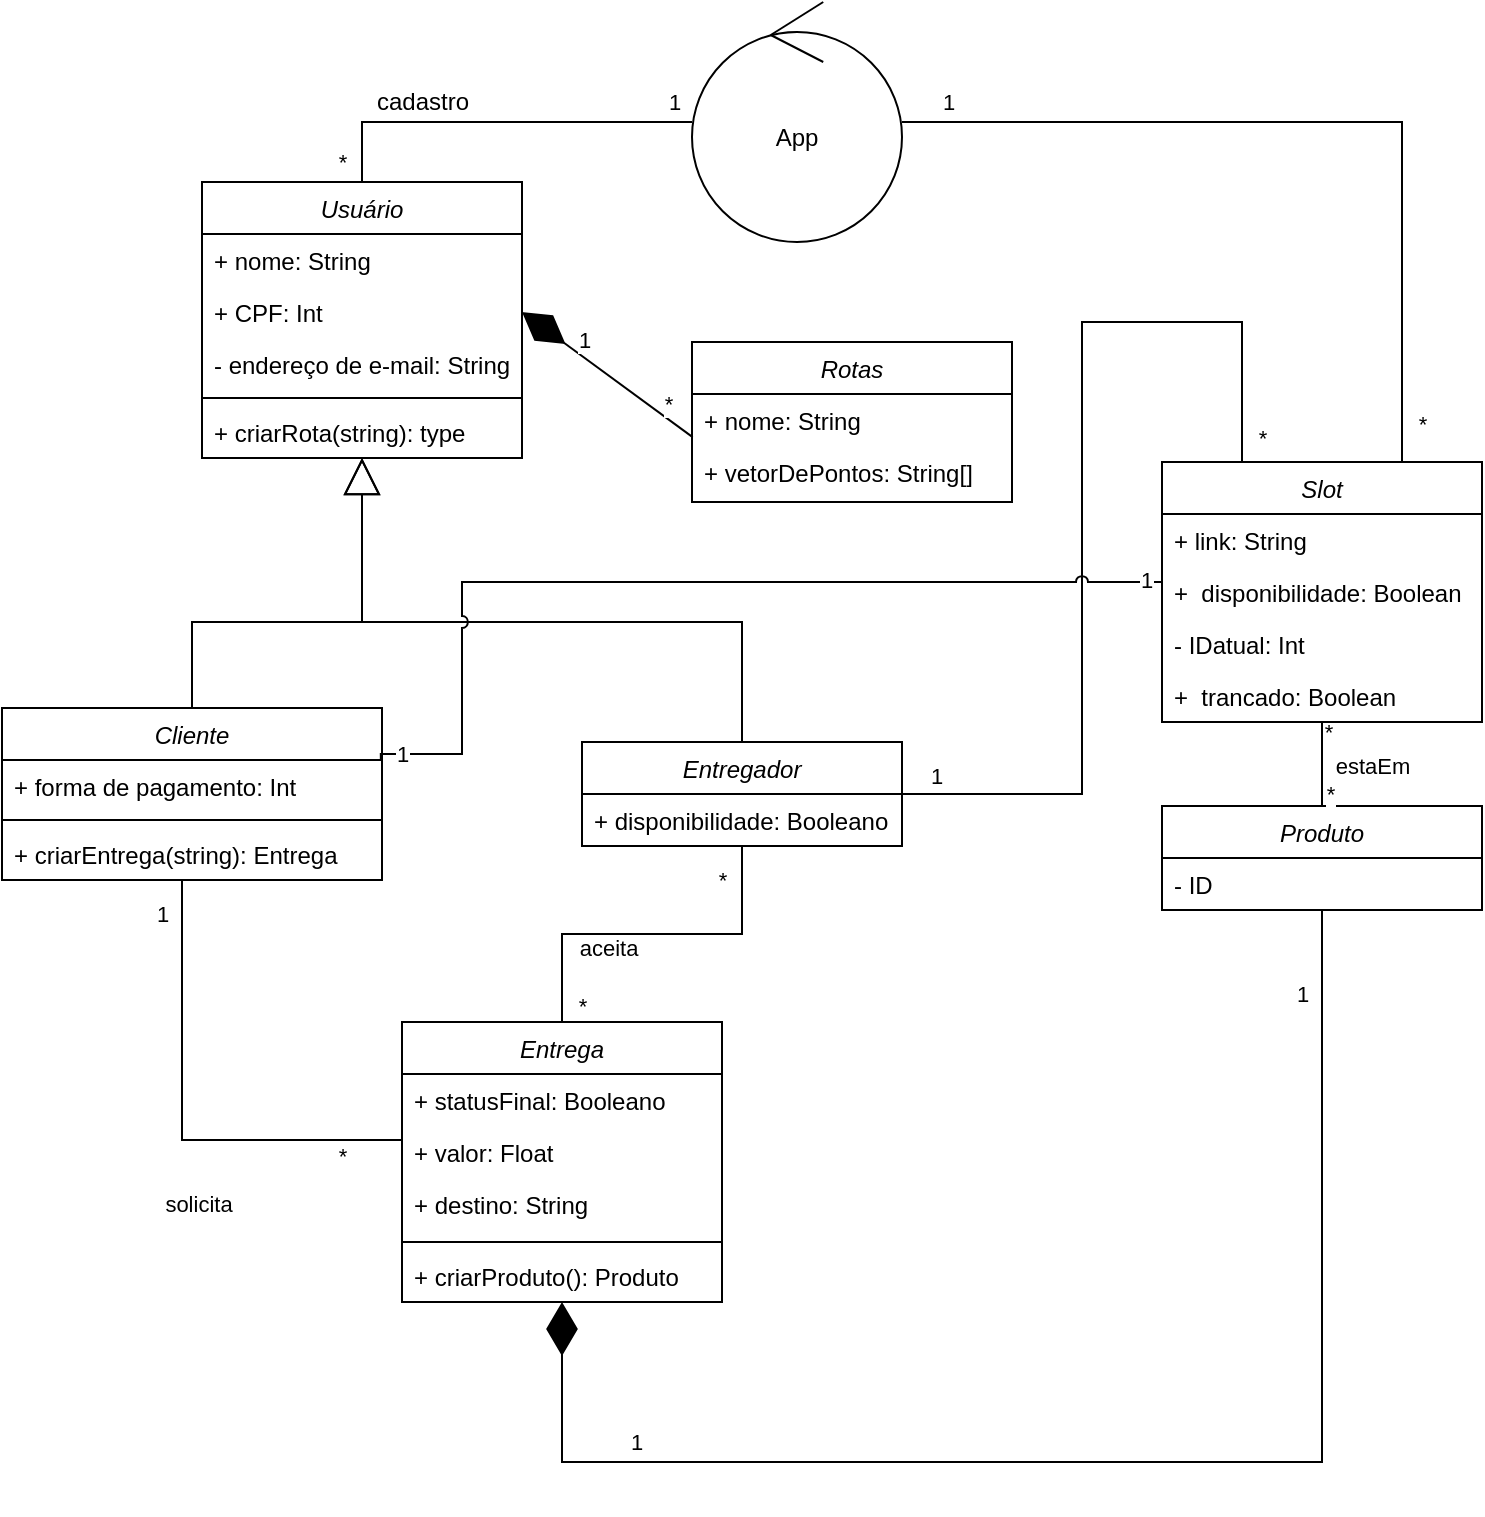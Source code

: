 <mxfile version="19.0.0" type="github">
  <diagram id="C5RBs43oDa-KdzZeNtuy" name="Page-1">
    <mxGraphModel dx="865" dy="476" grid="1" gridSize="10" guides="1" tooltips="1" connect="1" arrows="1" fold="1" page="1" pageScale="1" pageWidth="827" pageHeight="1169" background="#ffffff" math="0" shadow="0">
      <root>
        <mxCell id="WIyWlLk6GJQsqaUBKTNV-0" />
        <mxCell id="WIyWlLk6GJQsqaUBKTNV-1" parent="WIyWlLk6GJQsqaUBKTNV-0" />
        <mxCell id="cN6UIeegfLtIzl7-wpxI-7" value="Usuário" style="swimlane;fontStyle=2;align=center;verticalAlign=top;childLayout=stackLayout;horizontal=1;startSize=26;horizontalStack=0;resizeParent=1;resizeLast=0;collapsible=1;marginBottom=0;rounded=0;shadow=0;strokeWidth=1;" parent="WIyWlLk6GJQsqaUBKTNV-1" vertex="1">
          <mxGeometry x="100" y="150" width="160" height="138" as="geometry">
            <mxRectangle x="230" y="140" width="160" height="26" as="alternateBounds" />
          </mxGeometry>
        </mxCell>
        <mxCell id="cN6UIeegfLtIzl7-wpxI-8" value="+ nome: String" style="text;align=left;verticalAlign=top;spacingLeft=4;spacingRight=4;overflow=hidden;rotatable=0;points=[[0,0.5],[1,0.5]];portConstraint=eastwest;" parent="cN6UIeegfLtIzl7-wpxI-7" vertex="1">
          <mxGeometry y="26" width="160" height="26" as="geometry" />
        </mxCell>
        <mxCell id="cN6UIeegfLtIzl7-wpxI-9" value="+ CPF: Int" style="text;align=left;verticalAlign=top;spacingLeft=4;spacingRight=4;overflow=hidden;rotatable=0;points=[[0,0.5],[1,0.5]];portConstraint=eastwest;rounded=0;shadow=0;html=0;" parent="cN6UIeegfLtIzl7-wpxI-7" vertex="1">
          <mxGeometry y="52" width="160" height="26" as="geometry" />
        </mxCell>
        <mxCell id="cN6UIeegfLtIzl7-wpxI-29" value="- endereço de e-mail: String" style="text;align=left;verticalAlign=top;spacingLeft=4;spacingRight=4;overflow=hidden;rotatable=0;points=[[0,0.5],[1,0.5]];portConstraint=eastwest;rounded=0;shadow=0;html=0;" parent="cN6UIeegfLtIzl7-wpxI-7" vertex="1">
          <mxGeometry y="78" width="160" height="26" as="geometry" />
        </mxCell>
        <mxCell id="9I4tvQFflYeEZZeIHHPp-5" value="" style="line;strokeWidth=1;fillColor=none;align=left;verticalAlign=middle;spacingTop=-1;spacingLeft=3;spacingRight=3;rotatable=0;labelPosition=right;points=[];portConstraint=eastwest;" parent="cN6UIeegfLtIzl7-wpxI-7" vertex="1">
          <mxGeometry y="104" width="160" height="8" as="geometry" />
        </mxCell>
        <mxCell id="9I4tvQFflYeEZZeIHHPp-6" value="+ criarRota(string): type" style="text;strokeColor=none;fillColor=none;align=left;verticalAlign=top;spacingLeft=4;spacingRight=4;overflow=hidden;rotatable=0;points=[[0,0.5],[1,0.5]];portConstraint=eastwest;" parent="cN6UIeegfLtIzl7-wpxI-7" vertex="1">
          <mxGeometry y="112" width="160" height="26" as="geometry" />
        </mxCell>
        <mxCell id="cN6UIeegfLtIzl7-wpxI-66" style="edgeStyle=orthogonalEdgeStyle;rounded=0;orthogonalLoop=1;jettySize=auto;html=1;entryX=0;entryY=0.5;entryDx=0;entryDy=0;startArrow=none;startFill=0;endArrow=none;endFill=0;" parent="WIyWlLk6GJQsqaUBKTNV-1" source="cN6UIeegfLtIzl7-wpxI-14" target="cN6UIeegfLtIzl7-wpxI-47" edge="1">
          <mxGeometry relative="1" as="geometry">
            <Array as="points">
              <mxPoint x="90" y="629" />
            </Array>
          </mxGeometry>
        </mxCell>
        <mxCell id="cN6UIeegfLtIzl7-wpxI-68" value="1" style="edgeLabel;html=1;align=center;verticalAlign=middle;resizable=0;points=[];" parent="cN6UIeegfLtIzl7-wpxI-66" vertex="1" connectable="0">
          <mxGeometry x="-0.861" y="1" relative="1" as="geometry">
            <mxPoint x="-11" y="-1" as="offset" />
          </mxGeometry>
        </mxCell>
        <mxCell id="cN6UIeegfLtIzl7-wpxI-69" value="*" style="edgeLabel;html=1;align=center;verticalAlign=middle;resizable=0;points=[];" parent="cN6UIeegfLtIzl7-wpxI-66" vertex="1" connectable="0">
          <mxGeometry x="0.894" y="2" relative="1" as="geometry">
            <mxPoint x="-28" y="14" as="offset" />
          </mxGeometry>
        </mxCell>
        <mxCell id="cN6UIeegfLtIzl7-wpxI-70" value="solicita" style="edgeLabel;html=1;align=center;verticalAlign=middle;resizable=0;points=[];" parent="cN6UIeegfLtIzl7-wpxI-66" vertex="1" connectable="0">
          <mxGeometry x="-0.901" y="-1" relative="1" as="geometry">
            <mxPoint x="9" y="149" as="offset" />
          </mxGeometry>
        </mxCell>
        <mxCell id="cN6UIeegfLtIzl7-wpxI-14" value="Cliente" style="swimlane;fontStyle=2;align=center;verticalAlign=top;childLayout=stackLayout;horizontal=1;startSize=26;horizontalStack=0;resizeParent=1;resizeLast=0;collapsible=1;marginBottom=0;rounded=0;shadow=0;strokeWidth=1;" parent="WIyWlLk6GJQsqaUBKTNV-1" vertex="1">
          <mxGeometry y="413" width="190" height="86" as="geometry">
            <mxRectangle x="230" y="140" width="160" height="26" as="alternateBounds" />
          </mxGeometry>
        </mxCell>
        <mxCell id="cN6UIeegfLtIzl7-wpxI-16" value="+ forma de pagamento: Int" style="text;align=left;verticalAlign=top;spacingLeft=4;spacingRight=4;overflow=hidden;rotatable=0;points=[[0,0.5],[1,0.5]];portConstraint=eastwest;rounded=0;shadow=0;html=0;" parent="cN6UIeegfLtIzl7-wpxI-14" vertex="1">
          <mxGeometry y="26" width="190" height="26" as="geometry" />
        </mxCell>
        <mxCell id="9I4tvQFflYeEZZeIHHPp-10" value="" style="line;strokeWidth=1;fillColor=none;align=left;verticalAlign=middle;spacingTop=-1;spacingLeft=3;spacingRight=3;rotatable=0;labelPosition=right;points=[];portConstraint=eastwest;" parent="cN6UIeegfLtIzl7-wpxI-14" vertex="1">
          <mxGeometry y="52" width="190" height="8" as="geometry" />
        </mxCell>
        <mxCell id="9I4tvQFflYeEZZeIHHPp-11" value="+ criarEntrega(string): Entrega" style="text;strokeColor=none;fillColor=none;align=left;verticalAlign=top;spacingLeft=4;spacingRight=4;overflow=hidden;rotatable=0;points=[[0,0.5],[1,0.5]];portConstraint=eastwest;" parent="cN6UIeegfLtIzl7-wpxI-14" vertex="1">
          <mxGeometry y="60" width="190" height="26" as="geometry" />
        </mxCell>
        <mxCell id="cN6UIeegfLtIzl7-wpxI-67" style="edgeStyle=orthogonalEdgeStyle;rounded=0;orthogonalLoop=1;jettySize=auto;html=1;startArrow=none;startFill=0;endArrow=none;endFill=0;" parent="WIyWlLk6GJQsqaUBKTNV-1" source="cN6UIeegfLtIzl7-wpxI-20" target="cN6UIeegfLtIzl7-wpxI-46" edge="1">
          <mxGeometry relative="1" as="geometry" />
        </mxCell>
        <mxCell id="cN6UIeegfLtIzl7-wpxI-71" value="*" style="edgeLabel;html=1;align=center;verticalAlign=middle;resizable=0;points=[];" parent="cN6UIeegfLtIzl7-wpxI-67" vertex="1" connectable="0">
          <mxGeometry x="0.784" y="3" relative="1" as="geometry">
            <mxPoint x="7" y="11" as="offset" />
          </mxGeometry>
        </mxCell>
        <mxCell id="cN6UIeegfLtIzl7-wpxI-72" value="*" style="edgeLabel;html=1;align=center;verticalAlign=middle;resizable=0;points=[];" parent="cN6UIeegfLtIzl7-wpxI-67" vertex="1" connectable="0">
          <mxGeometry x="-0.81" relative="1" as="geometry">
            <mxPoint x="-10" as="offset" />
          </mxGeometry>
        </mxCell>
        <mxCell id="cN6UIeegfLtIzl7-wpxI-73" value="aceita" style="edgeLabel;html=1;align=center;verticalAlign=middle;resizable=0;points=[];" parent="cN6UIeegfLtIzl7-wpxI-67" vertex="1" connectable="0">
          <mxGeometry x="-0.627" y="2" relative="1" as="geometry">
            <mxPoint x="-69" y="18" as="offset" />
          </mxGeometry>
        </mxCell>
        <mxCell id="cN6UIeegfLtIzl7-wpxI-20" value="Entregador" style="swimlane;fontStyle=2;align=center;verticalAlign=top;childLayout=stackLayout;horizontal=1;startSize=26;horizontalStack=0;resizeParent=1;resizeLast=0;collapsible=1;marginBottom=0;rounded=0;shadow=0;strokeWidth=1;" parent="WIyWlLk6GJQsqaUBKTNV-1" vertex="1">
          <mxGeometry x="290" y="430" width="160" height="52" as="geometry">
            <mxRectangle x="230" y="140" width="160" height="26" as="alternateBounds" />
          </mxGeometry>
        </mxCell>
        <mxCell id="cN6UIeegfLtIzl7-wpxI-21" value="+ disponibilidade: Booleano" style="text;align=left;verticalAlign=top;spacingLeft=4;spacingRight=4;overflow=hidden;rotatable=0;points=[[0,0.5],[1,0.5]];portConstraint=eastwest;" parent="cN6UIeegfLtIzl7-wpxI-20" vertex="1">
          <mxGeometry y="26" width="160" height="26" as="geometry" />
        </mxCell>
        <mxCell id="cN6UIeegfLtIzl7-wpxI-31" value="" style="endArrow=block;endSize=16;endFill=0;html=1;rounded=0;exitX=0.5;exitY=0;exitDx=0;exitDy=0;entryX=0.5;entryY=1;entryDx=0;entryDy=0;" parent="WIyWlLk6GJQsqaUBKTNV-1" source="cN6UIeegfLtIzl7-wpxI-20" target="cN6UIeegfLtIzl7-wpxI-7" edge="1">
          <mxGeometry width="160" relative="1" as="geometry">
            <mxPoint x="410" y="340" as="sourcePoint" />
            <mxPoint x="570" y="340" as="targetPoint" />
            <Array as="points">
              <mxPoint x="370" y="370" />
              <mxPoint x="180" y="370" />
            </Array>
          </mxGeometry>
        </mxCell>
        <mxCell id="cN6UIeegfLtIzl7-wpxI-33" value="" style="endArrow=block;endSize=16;endFill=0;html=1;rounded=0;entryX=0.5;entryY=1;entryDx=0;entryDy=0;exitX=0.5;exitY=0;exitDx=0;exitDy=0;" parent="WIyWlLk6GJQsqaUBKTNV-1" source="cN6UIeegfLtIzl7-wpxI-14" target="cN6UIeegfLtIzl7-wpxI-7" edge="1">
          <mxGeometry width="160" relative="1" as="geometry">
            <mxPoint x="420" y="350" as="sourcePoint" />
            <mxPoint x="580" y="350" as="targetPoint" />
            <Array as="points">
              <mxPoint x="95" y="370" />
              <mxPoint x="180" y="370" />
            </Array>
          </mxGeometry>
        </mxCell>
        <mxCell id="cN6UIeegfLtIzl7-wpxI-34" value="Produto" style="swimlane;fontStyle=2;align=center;verticalAlign=top;childLayout=stackLayout;horizontal=1;startSize=26;horizontalStack=0;resizeParent=1;resizeLast=0;collapsible=1;marginBottom=0;rounded=0;shadow=0;strokeWidth=1;" parent="WIyWlLk6GJQsqaUBKTNV-1" vertex="1">
          <mxGeometry x="580" y="462" width="160" height="52" as="geometry">
            <mxRectangle x="230" y="140" width="160" height="26" as="alternateBounds" />
          </mxGeometry>
        </mxCell>
        <mxCell id="cN6UIeegfLtIzl7-wpxI-35" value="- ID" style="text;align=left;verticalAlign=top;spacingLeft=4;spacingRight=4;overflow=hidden;rotatable=0;points=[[0,0.5],[1,0.5]];portConstraint=eastwest;" parent="cN6UIeegfLtIzl7-wpxI-34" vertex="1">
          <mxGeometry y="26" width="160" height="26" as="geometry" />
        </mxCell>
        <mxCell id="cN6UIeegfLtIzl7-wpxI-43" style="edgeStyle=orthogonalEdgeStyle;rounded=0;orthogonalLoop=1;jettySize=auto;html=1;exitX=0.5;exitY=1;exitDx=0;exitDy=0;entryX=0.5;entryY=0;entryDx=0;entryDy=0;startArrow=none;startFill=0;endArrow=none;endFill=0;" parent="WIyWlLk6GJQsqaUBKTNV-1" source="cN6UIeegfLtIzl7-wpxI-38" target="cN6UIeegfLtIzl7-wpxI-34" edge="1">
          <mxGeometry relative="1" as="geometry" />
        </mxCell>
        <mxCell id="cN6UIeegfLtIzl7-wpxI-91" value="estaEm" style="edgeLabel;html=1;align=center;verticalAlign=middle;resizable=0;points=[];" parent="cN6UIeegfLtIzl7-wpxI-43" vertex="1" connectable="0">
          <mxGeometry x="-0.162" y="-1" relative="1" as="geometry">
            <mxPoint x="26" y="4" as="offset" />
          </mxGeometry>
        </mxCell>
        <mxCell id="cN6UIeegfLtIzl7-wpxI-100" value="*" style="edgeLabel;html=1;align=center;verticalAlign=middle;resizable=0;points=[];" parent="cN6UIeegfLtIzl7-wpxI-43" vertex="1" connectable="0">
          <mxGeometry x="-0.762" y="2" relative="1" as="geometry">
            <mxPoint x="1" as="offset" />
          </mxGeometry>
        </mxCell>
        <mxCell id="cN6UIeegfLtIzl7-wpxI-101" value="*" style="edgeLabel;html=1;align=center;verticalAlign=middle;resizable=0;points=[];" parent="cN6UIeegfLtIzl7-wpxI-43" vertex="1" connectable="0">
          <mxGeometry x="0.714" y="1" relative="1" as="geometry">
            <mxPoint x="3" as="offset" />
          </mxGeometry>
        </mxCell>
        <mxCell id="cN6UIeegfLtIzl7-wpxI-38" value="Slot" style="swimlane;fontStyle=2;align=center;verticalAlign=top;childLayout=stackLayout;horizontal=1;startSize=26;horizontalStack=0;resizeParent=1;resizeLast=0;collapsible=1;marginBottom=0;rounded=0;shadow=0;strokeWidth=1;" parent="WIyWlLk6GJQsqaUBKTNV-1" vertex="1">
          <mxGeometry x="580" y="290" width="160" height="130" as="geometry">
            <mxRectangle x="230" y="140" width="160" height="26" as="alternateBounds" />
          </mxGeometry>
        </mxCell>
        <mxCell id="cN6UIeegfLtIzl7-wpxI-39" value="+ link: String" style="text;align=left;verticalAlign=top;spacingLeft=4;spacingRight=4;overflow=hidden;rotatable=0;points=[[0,0.5],[1,0.5]];portConstraint=eastwest;" parent="cN6UIeegfLtIzl7-wpxI-38" vertex="1">
          <mxGeometry y="26" width="160" height="26" as="geometry" />
        </mxCell>
        <mxCell id="cN6UIeegfLtIzl7-wpxI-40" value="+  disponibilidade: Boolean" style="text;align=left;verticalAlign=top;spacingLeft=4;spacingRight=4;overflow=hidden;rotatable=0;points=[[0,0.5],[1,0.5]];portConstraint=eastwest;rounded=0;shadow=0;html=0;" parent="cN6UIeegfLtIzl7-wpxI-38" vertex="1">
          <mxGeometry y="52" width="160" height="26" as="geometry" />
        </mxCell>
        <mxCell id="cN6UIeegfLtIzl7-wpxI-41" value="- IDatual: Int " style="text;align=left;verticalAlign=top;spacingLeft=4;spacingRight=4;overflow=hidden;rotatable=0;points=[[0,0.5],[1,0.5]];portConstraint=eastwest;rounded=0;shadow=0;html=0;" parent="cN6UIeegfLtIzl7-wpxI-38" vertex="1">
          <mxGeometry y="78" width="160" height="26" as="geometry" />
        </mxCell>
        <mxCell id="oi-3Q74fbiht6G92ogU3-0" value="+  trancado: Boolean" style="text;align=left;verticalAlign=top;spacingLeft=4;spacingRight=4;overflow=hidden;rotatable=0;points=[[0,0.5],[1,0.5]];portConstraint=eastwest;rounded=0;shadow=0;html=0;" vertex="1" parent="cN6UIeegfLtIzl7-wpxI-38">
          <mxGeometry y="104" width="160" height="26" as="geometry" />
        </mxCell>
        <mxCell id="cN6UIeegfLtIzl7-wpxI-59" style="edgeStyle=orthogonalEdgeStyle;rounded=0;orthogonalLoop=1;jettySize=auto;html=1;entryX=0.5;entryY=0;entryDx=0;entryDy=0;startArrow=none;startFill=0;endArrow=none;endFill=0;" parent="WIyWlLk6GJQsqaUBKTNV-1" source="cN6UIeegfLtIzl7-wpxI-42" target="cN6UIeegfLtIzl7-wpxI-7" edge="1">
          <mxGeometry relative="1" as="geometry" />
        </mxCell>
        <mxCell id="cN6UIeegfLtIzl7-wpxI-75" value="*" style="edgeLabel;html=1;align=center;verticalAlign=middle;resizable=0;points=[];" parent="cN6UIeegfLtIzl7-wpxI-59" vertex="1" connectable="0">
          <mxGeometry x="0.893" y="1" relative="1" as="geometry">
            <mxPoint x="-11" as="offset" />
          </mxGeometry>
        </mxCell>
        <mxCell id="cN6UIeegfLtIzl7-wpxI-76" value="1" style="edgeLabel;html=1;align=center;verticalAlign=middle;resizable=0;points=[];" parent="cN6UIeegfLtIzl7-wpxI-59" vertex="1" connectable="0">
          <mxGeometry x="-0.805" y="-1" relative="1" as="geometry">
            <mxPoint x="10" y="-9" as="offset" />
          </mxGeometry>
        </mxCell>
        <mxCell id="cN6UIeegfLtIzl7-wpxI-60" style="edgeStyle=orthogonalEdgeStyle;rounded=0;orthogonalLoop=1;jettySize=auto;html=1;entryX=0.75;entryY=0;entryDx=0;entryDy=0;startArrow=none;startFill=0;endArrow=none;endFill=0;" parent="WIyWlLk6GJQsqaUBKTNV-1" source="cN6UIeegfLtIzl7-wpxI-42" target="cN6UIeegfLtIzl7-wpxI-38" edge="1">
          <mxGeometry relative="1" as="geometry" />
        </mxCell>
        <mxCell id="cN6UIeegfLtIzl7-wpxI-93" value="1" style="edgeLabel;html=1;align=center;verticalAlign=middle;resizable=0;points=[];" parent="cN6UIeegfLtIzl7-wpxI-60" vertex="1" connectable="0">
          <mxGeometry x="-0.893" y="-3" relative="1" as="geometry">
            <mxPoint y="-13" as="offset" />
          </mxGeometry>
        </mxCell>
        <mxCell id="cN6UIeegfLtIzl7-wpxI-94" value="*" style="edgeLabel;html=1;align=center;verticalAlign=middle;resizable=0;points=[];" parent="cN6UIeegfLtIzl7-wpxI-60" vertex="1" connectable="0">
          <mxGeometry x="0.907" relative="1" as="geometry">
            <mxPoint x="10" as="offset" />
          </mxGeometry>
        </mxCell>
        <mxCell id="cN6UIeegfLtIzl7-wpxI-42" value="App" style="ellipse;shape=umlControl;whiteSpace=wrap;html=1;" parent="WIyWlLk6GJQsqaUBKTNV-1" vertex="1">
          <mxGeometry x="345" y="60" width="105" height="120" as="geometry" />
        </mxCell>
        <mxCell id="cN6UIeegfLtIzl7-wpxI-46" value="Entrega" style="swimlane;fontStyle=2;align=center;verticalAlign=top;childLayout=stackLayout;horizontal=1;startSize=26;horizontalStack=0;resizeParent=1;resizeLast=0;collapsible=1;marginBottom=0;rounded=0;shadow=0;strokeWidth=1;" parent="WIyWlLk6GJQsqaUBKTNV-1" vertex="1">
          <mxGeometry x="200" y="570" width="160" height="140" as="geometry">
            <mxRectangle x="230" y="140" width="160" height="26" as="alternateBounds" />
          </mxGeometry>
        </mxCell>
        <mxCell id="cN6UIeegfLtIzl7-wpxI-47" value="+ statusFinal: Booleano" style="text;align=left;verticalAlign=top;spacingLeft=4;spacingRight=4;overflow=hidden;rotatable=0;points=[[0,0.5],[1,0.5]];portConstraint=eastwest;" parent="cN6UIeegfLtIzl7-wpxI-46" vertex="1">
          <mxGeometry y="26" width="160" height="26" as="geometry" />
        </mxCell>
        <mxCell id="cN6UIeegfLtIzl7-wpxI-56" value="+ valor: Float" style="text;align=left;verticalAlign=top;spacingLeft=4;spacingRight=4;overflow=hidden;rotatable=0;points=[[0,0.5],[1,0.5]];portConstraint=eastwest;" parent="cN6UIeegfLtIzl7-wpxI-46" vertex="1">
          <mxGeometry y="52" width="160" height="26" as="geometry" />
        </mxCell>
        <mxCell id="9I4tvQFflYeEZZeIHHPp-14" value="+ destino: String" style="text;align=left;verticalAlign=top;spacingLeft=4;spacingRight=4;overflow=hidden;rotatable=0;points=[[0,0.5],[1,0.5]];portConstraint=eastwest;" parent="cN6UIeegfLtIzl7-wpxI-46" vertex="1">
          <mxGeometry y="78" width="160" height="28" as="geometry" />
        </mxCell>
        <mxCell id="9I4tvQFflYeEZZeIHHPp-8" value="" style="line;strokeWidth=1;fillColor=none;align=left;verticalAlign=middle;spacingTop=-1;spacingLeft=3;spacingRight=3;rotatable=0;labelPosition=right;points=[];portConstraint=eastwest;" parent="cN6UIeegfLtIzl7-wpxI-46" vertex="1">
          <mxGeometry y="106" width="160" height="8" as="geometry" />
        </mxCell>
        <mxCell id="9I4tvQFflYeEZZeIHHPp-9" value="+ criarProduto(): Produto" style="text;strokeColor=none;fillColor=none;align=left;verticalAlign=top;spacingLeft=4;spacingRight=4;overflow=hidden;rotatable=0;points=[[0,0.5],[1,0.5]];portConstraint=eastwest;" parent="cN6UIeegfLtIzl7-wpxI-46" vertex="1">
          <mxGeometry y="114" width="160" height="26" as="geometry" />
        </mxCell>
        <mxCell id="cN6UIeegfLtIzl7-wpxI-57" style="edgeStyle=orthogonalEdgeStyle;rounded=0;orthogonalLoop=1;jettySize=auto;html=1;exitX=1;exitY=0.5;exitDx=0;exitDy=0;startArrow=none;startFill=0;endArrow=none;endFill=0;" parent="WIyWlLk6GJQsqaUBKTNV-1" source="cN6UIeegfLtIzl7-wpxI-20" edge="1">
          <mxGeometry relative="1" as="geometry">
            <mxPoint x="620" y="290" as="targetPoint" />
            <Array as="points">
              <mxPoint x="540" y="456" />
              <mxPoint x="540" y="220" />
              <mxPoint x="620" y="220" />
            </Array>
          </mxGeometry>
        </mxCell>
        <mxCell id="cN6UIeegfLtIzl7-wpxI-61" value="1" style="edgeLabel;html=1;align=center;verticalAlign=middle;resizable=0;points=[];" parent="cN6UIeegfLtIzl7-wpxI-57" vertex="1" connectable="0">
          <mxGeometry x="-0.93" relative="1" as="geometry">
            <mxPoint y="-9" as="offset" />
          </mxGeometry>
        </mxCell>
        <mxCell id="cN6UIeegfLtIzl7-wpxI-62" value="*" style="edgeLabel;html=1;align=center;verticalAlign=middle;resizable=0;points=[];" parent="cN6UIeegfLtIzl7-wpxI-57" vertex="1" connectable="0">
          <mxGeometry x="0.948" y="2" relative="1" as="geometry">
            <mxPoint x="8" as="offset" />
          </mxGeometry>
        </mxCell>
        <mxCell id="cN6UIeegfLtIzl7-wpxI-74" value="cadastro" style="text;html=1;align=center;verticalAlign=middle;resizable=0;points=[];autosize=1;strokeColor=none;fillColor=none;" parent="WIyWlLk6GJQsqaUBKTNV-1" vertex="1">
          <mxGeometry x="180" y="100" width="60" height="20" as="geometry" />
        </mxCell>
        <mxCell id="cN6UIeegfLtIzl7-wpxI-77" value="Rotas" style="swimlane;fontStyle=2;align=center;verticalAlign=top;childLayout=stackLayout;horizontal=1;startSize=26;horizontalStack=0;resizeParent=1;resizeLast=0;collapsible=1;marginBottom=0;rounded=0;shadow=0;strokeWidth=1;" parent="WIyWlLk6GJQsqaUBKTNV-1" vertex="1">
          <mxGeometry x="345" y="230" width="160" height="80" as="geometry">
            <mxRectangle x="230" y="140" width="160" height="26" as="alternateBounds" />
          </mxGeometry>
        </mxCell>
        <mxCell id="cN6UIeegfLtIzl7-wpxI-78" value="+ nome: String" style="text;align=left;verticalAlign=top;spacingLeft=4;spacingRight=4;overflow=hidden;rotatable=0;points=[[0,0.5],[1,0.5]];portConstraint=eastwest;" parent="cN6UIeegfLtIzl7-wpxI-77" vertex="1">
          <mxGeometry y="26" width="160" height="26" as="geometry" />
        </mxCell>
        <mxCell id="cN6UIeegfLtIzl7-wpxI-79" value="+ vetorDePontos: String[]" style="text;align=left;verticalAlign=top;spacingLeft=4;spacingRight=4;overflow=hidden;rotatable=0;points=[[0,0.5],[1,0.5]];portConstraint=eastwest;rounded=0;shadow=0;html=0;" parent="cN6UIeegfLtIzl7-wpxI-77" vertex="1">
          <mxGeometry y="52" width="160" height="26" as="geometry" />
        </mxCell>
        <mxCell id="cN6UIeegfLtIzl7-wpxI-81" value="" style="endArrow=diamondThin;endFill=1;endSize=24;html=1;rounded=0;entryX=1;entryY=0.5;entryDx=0;entryDy=0;exitX=0.002;exitY=0.829;exitDx=0;exitDy=0;exitPerimeter=0;" parent="WIyWlLk6GJQsqaUBKTNV-1" source="cN6UIeegfLtIzl7-wpxI-78" target="cN6UIeegfLtIzl7-wpxI-9" edge="1">
          <mxGeometry width="160" relative="1" as="geometry">
            <mxPoint x="330" y="290" as="sourcePoint" />
            <mxPoint x="490" y="290" as="targetPoint" />
          </mxGeometry>
        </mxCell>
        <mxCell id="cN6UIeegfLtIzl7-wpxI-82" value="1" style="edgeLabel;html=1;align=center;verticalAlign=middle;resizable=0;points=[];" parent="cN6UIeegfLtIzl7-wpxI-81" vertex="1" connectable="0">
          <mxGeometry x="0.223" relative="1" as="geometry">
            <mxPoint x="-3" y="-11" as="offset" />
          </mxGeometry>
        </mxCell>
        <mxCell id="cN6UIeegfLtIzl7-wpxI-83" value="*" style="edgeLabel;html=1;align=center;verticalAlign=middle;resizable=0;points=[];" parent="cN6UIeegfLtIzl7-wpxI-81" vertex="1" connectable="0">
          <mxGeometry x="-0.724" y="1" relative="1" as="geometry">
            <mxPoint y="-9" as="offset" />
          </mxGeometry>
        </mxCell>
        <mxCell id="cN6UIeegfLtIzl7-wpxI-87" value="" style="endArrow=diamondThin;endFill=1;endSize=24;html=1;rounded=0;" parent="WIyWlLk6GJQsqaUBKTNV-1" source="cN6UIeegfLtIzl7-wpxI-35" target="9I4tvQFflYeEZZeIHHPp-9" edge="1">
          <mxGeometry width="160" relative="1" as="geometry">
            <mxPoint x="660" y="700" as="sourcePoint" />
            <mxPoint x="260" y="703" as="targetPoint" />
            <Array as="points">
              <mxPoint x="660" y="790" />
              <mxPoint x="280" y="790" />
              <mxPoint x="280" y="710" />
            </Array>
          </mxGeometry>
        </mxCell>
        <mxCell id="cN6UIeegfLtIzl7-wpxI-102" value="1" style="edgeLabel;html=1;align=center;verticalAlign=middle;resizable=0;points=[];" parent="cN6UIeegfLtIzl7-wpxI-87" vertex="1" connectable="0">
          <mxGeometry x="0.68" y="-1" relative="1" as="geometry">
            <mxPoint x="-1" y="-9" as="offset" />
          </mxGeometry>
        </mxCell>
        <mxCell id="cN6UIeegfLtIzl7-wpxI-103" value="1" style="edgeLabel;html=1;align=center;verticalAlign=middle;resizable=0;points=[];" parent="cN6UIeegfLtIzl7-wpxI-87" vertex="1" connectable="0">
          <mxGeometry x="-0.903" y="1" relative="1" as="geometry">
            <mxPoint x="-11" y="6" as="offset" />
          </mxGeometry>
        </mxCell>
        <mxCell id="9L3WXcabAkDaQ7lcvR42-0" style="edgeStyle=orthogonalEdgeStyle;rounded=0;orthogonalLoop=1;jettySize=auto;html=1;exitX=0;exitY=0.5;exitDx=0;exitDy=0;entryX=0.997;entryY=0.018;entryDx=0;entryDy=0;endArrow=none;endFill=0;sketch=0;jumpStyle=arc;entryPerimeter=0;" parent="WIyWlLk6GJQsqaUBKTNV-1" source="cN6UIeegfLtIzl7-wpxI-40" target="cN6UIeegfLtIzl7-wpxI-16" edge="1">
          <mxGeometry relative="1" as="geometry">
            <Array as="points">
              <mxPoint x="580" y="350" />
              <mxPoint x="230" y="350" />
              <mxPoint x="230" y="436" />
            </Array>
          </mxGeometry>
        </mxCell>
        <mxCell id="9L3WXcabAkDaQ7lcvR42-1" value="1" style="edgeLabel;html=1;align=center;verticalAlign=middle;resizable=0;points=[];" parent="9L3WXcabAkDaQ7lcvR42-0" vertex="1" connectable="0">
          <mxGeometry x="0.944" relative="1" as="geometry">
            <mxPoint as="offset" />
          </mxGeometry>
        </mxCell>
        <mxCell id="9L3WXcabAkDaQ7lcvR42-2" value="1" style="edgeLabel;html=1;align=center;verticalAlign=middle;resizable=0;points=[];" parent="9L3WXcabAkDaQ7lcvR42-0" vertex="1" connectable="0">
          <mxGeometry x="-0.944" y="-1" relative="1" as="geometry">
            <mxPoint as="offset" />
          </mxGeometry>
        </mxCell>
      </root>
    </mxGraphModel>
  </diagram>
</mxfile>
